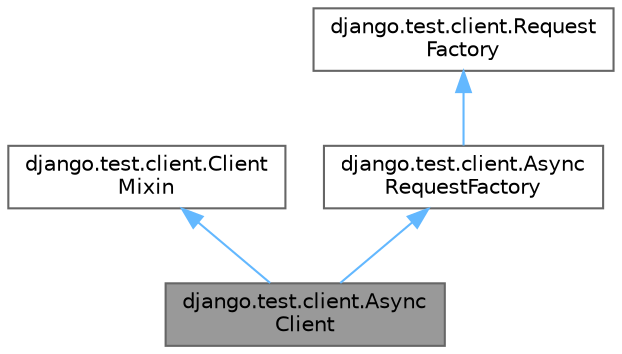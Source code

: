 digraph "django.test.client.AsyncClient"
{
 // LATEX_PDF_SIZE
  bgcolor="transparent";
  edge [fontname=Helvetica,fontsize=10,labelfontname=Helvetica,labelfontsize=10];
  node [fontname=Helvetica,fontsize=10,shape=box,height=0.2,width=0.4];
  Node1 [id="Node000001",label="django.test.client.Async\lClient",height=0.2,width=0.4,color="gray40", fillcolor="grey60", style="filled", fontcolor="black",tooltip=" "];
  Node2 -> Node1 [id="edge4_Node000001_Node000002",dir="back",color="steelblue1",style="solid",tooltip=" "];
  Node2 [id="Node000002",label="django.test.client.Client\lMixin",height=0.2,width=0.4,color="gray40", fillcolor="white", style="filled",URL="$classdjango_1_1test_1_1client_1_1ClientMixin.html",tooltip=" "];
  Node3 -> Node1 [id="edge5_Node000001_Node000003",dir="back",color="steelblue1",style="solid",tooltip=" "];
  Node3 [id="Node000003",label="django.test.client.Async\lRequestFactory",height=0.2,width=0.4,color="gray40", fillcolor="white", style="filled",URL="$classdjango_1_1test_1_1client_1_1AsyncRequestFactory.html",tooltip=" "];
  Node4 -> Node3 [id="edge6_Node000003_Node000004",dir="back",color="steelblue1",style="solid",tooltip=" "];
  Node4 [id="Node000004",label="django.test.client.Request\lFactory",height=0.2,width=0.4,color="gray40", fillcolor="white", style="filled",URL="$classdjango_1_1test_1_1client_1_1RequestFactory.html",tooltip=" "];
}
